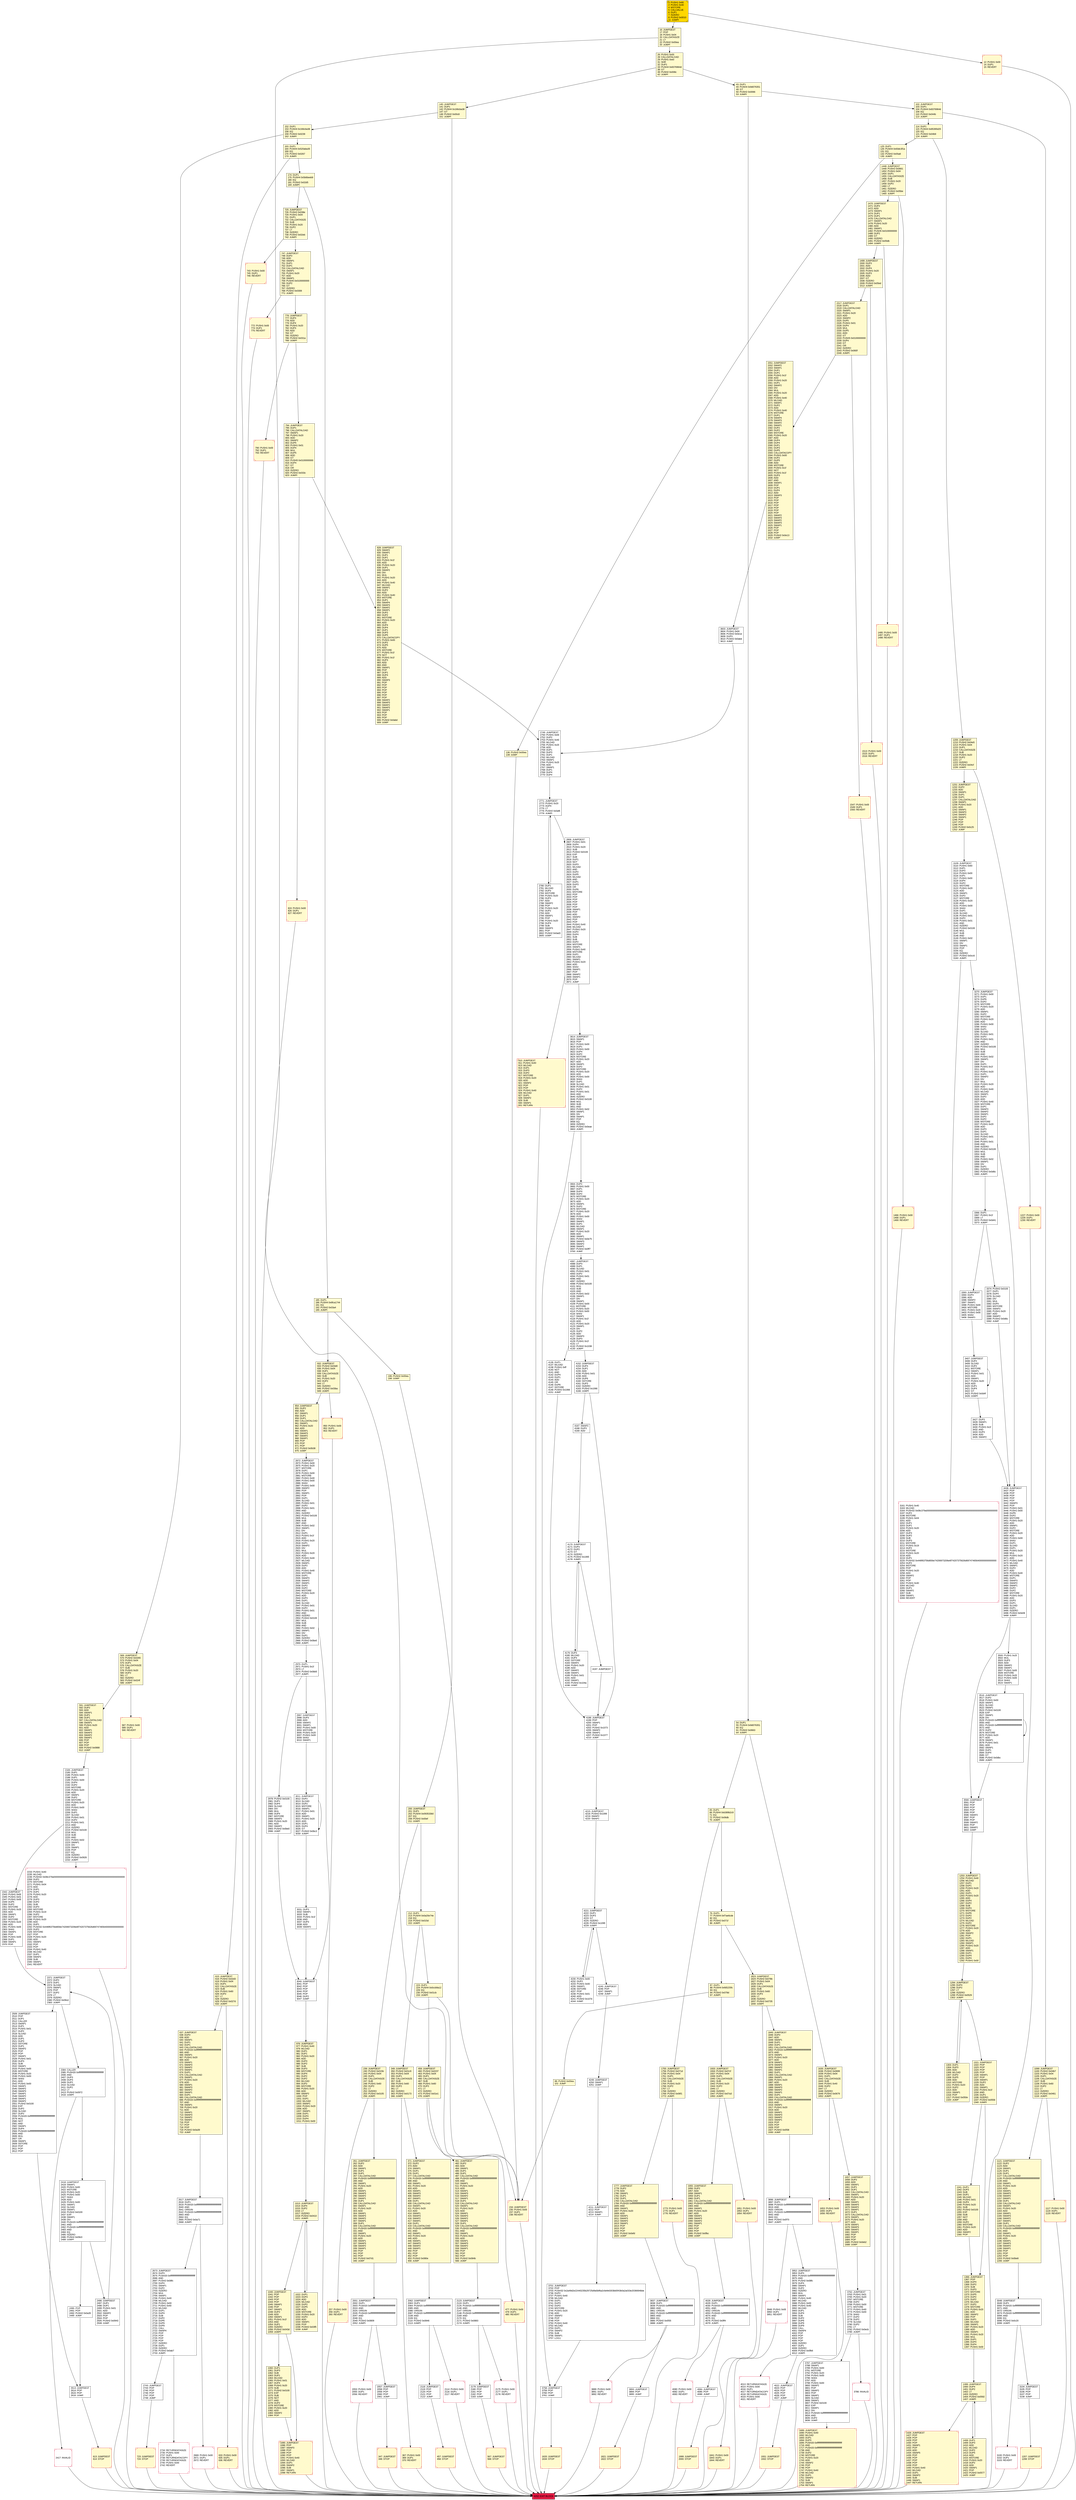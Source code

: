 digraph G {
bgcolor=transparent rankdir=UD;
node [shape=box style=filled color=black fillcolor=white fontname=arial fontcolor=black];
1099 [label="1099: JUMPDEST\l1100: PUSH2 0x04b7\l1103: PUSH1 0x04\l1105: DUP1\l1106: CALLDATASIZE\l1107: SUB\l1108: PUSH1 0x60\l1110: DUP2\l1111: LT\l1112: ISZERO\l1113: PUSH2 0x0461\l1116: JUMPI\l" fillcolor=lemonchiffon ];
1321 [label="1321: JUMPDEST\l1322: POP\l1323: POP\l1324: POP\l1325: POP\l1326: SWAP1\l1327: POP\l1328: SWAP1\l1329: DUP2\l1330: ADD\l1331: SWAP1\l1332: PUSH1 0x1f\l1334: AND\l1335: DUP1\l1336: ISZERO\l1337: PUSH2 0x0556\l1340: JUMPI\l" fillcolor=lemonchiffon ];
26 [label="26: PUSH1 0x00\l28: CALLDATALOAD\l29: PUSH1 0xe0\l31: SHR\l32: DUP1\l33: PUSH4 0x8376964d\l38: GT\l39: PUSH2 0x008c\l42: JUMPI\l" fillcolor=lemonchiffon ];
725 [label="725: JUMPDEST\l726: PUSH2 0x038e\l729: PUSH1 0x04\l731: DUP1\l732: CALLDATASIZE\l733: SUB\l734: PUSH1 0x20\l736: DUP2\l737: LT\l738: ISZERO\l739: PUSH2 0x02eb\l742: JUMPI\l" fillcolor=lemonchiffon ];
2490 [label="2490: POP\l2491: POP\l2492: PUSH2 0x0a35\l2495: JUMP\l" ];
1013 [label="1013: JUMPDEST\l1014: DUP4\l1015: DUP2\l1016: LT\l1017: ISZERO\l1018: PUSH2 0x0410\l1021: JUMPI\l" fillcolor=lemonchiffon ];
2418 [label="2418: JUMPDEST\l2419: SWAP1\l2420: PUSH1 0x00\l2422: MSTORE\l2423: PUSH1 0x20\l2425: PUSH1 0x00\l2427: SHA3\l2428: ADD\l2429: PUSH1 0x00\l2431: SWAP1\l2432: SLOAD\l2433: SWAP1\l2434: PUSH2 0x0100\l2437: EXP\l2438: SWAP1\l2439: DIV\l2440: PUSH20 0xffffffffffffffffffffffffffffffffffffffff\l2461: AND\l2462: PUSH20 0xffffffffffffffffffffffffffffffffffffffff\l2483: AND\l2484: EQ\l2485: ISZERO\l2486: PUSH2 0x09c0\l2489: JUMPI\l" ];
2806 [label="2806: JUMPDEST\l2807: PUSH1 0x01\l2809: DUP4\l2810: PUSH1 0x20\l2812: SUB\l2813: PUSH2 0x0100\l2816: EXP\l2817: SUB\l2818: DUP1\l2819: NOT\l2820: DUP3\l2821: MLOAD\l2822: AND\l2823: DUP2\l2824: DUP5\l2825: MLOAD\l2826: AND\l2827: DUP1\l2828: DUP3\l2829: OR\l2830: DUP6\l2831: MSTORE\l2832: POP\l2833: POP\l2834: POP\l2835: POP\l2836: POP\l2837: POP\l2838: SWAP1\l2839: POP\l2840: ADD\l2841: SWAP2\l2842: POP\l2843: POP\l2844: PUSH1 0x40\l2846: MLOAD\l2847: PUSH1 0x20\l2849: DUP2\l2850: DUP4\l2851: SUB\l2852: SUB\l2853: DUP2\l2854: MSTORE\l2855: SWAP1\l2856: PUSH1 0x40\l2858: MSTORE\l2859: DUP1\l2860: MLOAD\l2861: SWAP1\l2862: PUSH1 0x20\l2864: ADD\l2865: SHA3\l2866: SWAP1\l2867: POP\l2868: SWAP2\l2869: SWAP1\l2870: POP\l2871: JUMP\l" ];
3893 [label="3893: JUMPDEST\l3894: POP\l3895: JUMP\l" ];
950 [label="950: PUSH1 0x00\l952: DUP1\l953: REVERT\l" fillcolor=lemonchiffon shape=Msquare color=crimson ];
0 [label="0: PUSH1 0x80\l2: PUSH1 0x40\l4: MSTORE\l5: CALLVALUE\l6: DUP1\l7: ISZERO\l8: PUSH2 0x0010\l11: JUMPI\l" fillcolor=lemonchiffon shape=Msquare fillcolor=gold ];
2184 [label="2184: JUMPDEST\l2185: DUP1\l2186: PUSH1 0x00\l2188: DUP1\l2189: PUSH1 0x00\l2191: DUP4\l2192: DUP2\l2193: MSTORE\l2194: PUSH1 0x20\l2196: ADD\l2197: SWAP1\l2198: DUP2\l2199: MSTORE\l2200: PUSH1 0x20\l2202: ADD\l2203: PUSH1 0x00\l2205: SHA3\l2206: DUP1\l2207: SLOAD\l2208: PUSH1 0x01\l2210: DUP2\l2211: PUSH1 0x01\l2213: AND\l2214: ISZERO\l2215: PUSH2 0x0100\l2218: MUL\l2219: SUB\l2220: AND\l2221: PUSH1 0x02\l2223: SWAP1\l2224: DIV\l2225: SWAP1\l2226: POP\l2227: EQ\l2228: ISZERO\l2229: PUSH2 0x0926\l2232: JUMPI\l" ];
1466 [label="1466: PUSH1 0x00\l1468: DUP1\l1469: REVERT\l" fillcolor=lemonchiffon shape=Msquare color=crimson ];
1408 [label="1408: DUP1\l1409: DUP3\l1410: ADD\l1411: MLOAD\l1412: DUP2\l1413: DUP5\l1414: ADD\l1415: MSTORE\l1416: PUSH1 0x20\l1418: DUP2\l1419: ADD\l1420: SWAP1\l1421: POP\l1422: PUSH2 0x0577\l1425: JUMP\l" fillcolor=lemonchiffon ];
1931 [label="1931: JUMPDEST\l1932: STOP\l" fillcolor=lemonchiffon shape=Msquare color=crimson ];
1207 [label="1207: JUMPDEST\l1208: STOP\l" fillcolor=lemonchiffon shape=Msquare color=crimson ];
4230 [label="4230: PUSH1 0x00\l4232: DUP2\l4233: PUSH1 0x00\l4235: SWAP1\l4236: SSTORE\l4237: POP\l4238: PUSH1 0x01\l4240: ADD\l4241: PUSH2 0x107d\l4244: JUMP\l" ];
459 [label="459: JUMPDEST\l460: PUSH2 0x0237\l463: PUSH1 0x04\l465: DUP1\l466: CALLDATASIZE\l467: SUB\l468: PUSH1 0x60\l470: DUP2\l471: LT\l472: ISZERO\l473: PUSH2 0x01e1\l476: JUMPI\l" fillcolor=lemonchiffon ];
114 [label="114: DUP1\l115: PUSH4 0x85395d25\l120: EQ\l121: PUSH2 0x04b9\l124: JUMPI\l" fillcolor=lemonchiffon ];
4249 [label="4249: JUMPDEST\l4250: SWAP1\l4251: JUMP\l" ];
3366 [label="3366: DUP1\l3367: PUSH1 0x1f\l3369: LT\l3370: PUSH2 0x0d41\l3373: JUMPI\l" ];
1060 [label="1060: DUP1\l1061: DUP3\l1062: SUB\l1063: DUP1\l1064: MLOAD\l1065: PUSH1 0x01\l1067: DUP4\l1068: PUSH1 0x20\l1070: SUB\l1071: PUSH2 0x0100\l1074: EXP\l1075: SUB\l1076: NOT\l1077: AND\l1078: DUP2\l1079: MSTORE\l1080: PUSH1 0x20\l1082: ADD\l1083: SWAP2\l1084: POP\l" fillcolor=lemonchiffon ];
4198 [label="4198: JUMPDEST\l4199: POP\l4200: SWAP1\l4201: POP\l4202: PUSH2 0x1073\l4205: SWAP2\l4206: SWAP1\l4207: PUSH2 0x1077\l4210: JUMP\l" ];
196 [label="196: PUSH2 0x00ea\l199: JUMP\l" fillcolor=lemonchiffon ];
3407 [label="3407: JUMPDEST\l3408: DUP2\l3409: SLOAD\l3410: DUP2\l3411: MSTORE\l3412: SWAP1\l3413: PUSH1 0x01\l3415: ADD\l3416: SWAP1\l3417: PUSH1 0x20\l3419: ADD\l3420: DUP1\l3421: DUP4\l3422: GT\l3423: PUSH2 0x0d4f\l3426: JUMPI\l" ];
1341 [label="1341: DUP1\l1342: DUP3\l1343: SUB\l1344: DUP1\l1345: MLOAD\l1346: PUSH1 0x01\l1348: DUP4\l1349: PUSH1 0x20\l1351: SUB\l1352: PUSH2 0x0100\l1355: EXP\l1356: SUB\l1357: NOT\l1358: AND\l1359: DUP2\l1360: MSTORE\l1361: PUSH1 0x20\l1363: ADD\l1364: SWAP2\l1365: POP\l" fillcolor=lemonchiffon ];
163 [label="163: DUP1\l164: PUSH4 0x520aba35\l169: EQ\l170: PUSH2 0x0267\l173: JUMPI\l" fillcolor=lemonchiffon ];
102 [label="102: JUMPDEST\l103: DUP1\l104: PUSH4 0x8376964d\l109: EQ\l110: PUSH2 0x044b\l113: JUMPI\l" fillcolor=lemonchiffon ];
1657 [label="1657: JUMPDEST\l1658: DUP2\l1659: ADD\l1660: SWAP1\l1661: DUP1\l1662: DUP1\l1663: CALLDATALOAD\l1664: SWAP1\l1665: PUSH1 0x20\l1667: ADD\l1668: SWAP1\l1669: SWAP3\l1670: SWAP2\l1671: SWAP1\l1672: DUP1\l1673: CALLDATALOAD\l1674: SWAP1\l1675: PUSH1 0x20\l1677: ADD\l1678: SWAP1\l1679: SWAP3\l1680: SWAP2\l1681: SWAP1\l1682: POP\l1683: POP\l1684: POP\l1685: PUSH2 0x0eb2\l1688: JUMP\l" fillcolor=lemonchiffon ];
910 [label="910: JUMPDEST\l911: PUSH1 0x40\l913: MLOAD\l914: DUP1\l915: DUP3\l916: DUP2\l917: MSTORE\l918: PUSH1 0x20\l920: ADD\l921: SWAP2\l922: POP\l923: POP\l924: PUSH1 0x40\l926: MLOAD\l927: DUP1\l928: SWAP2\l929: SUB\l930: SWAP1\l931: RETURN\l" fillcolor=lemonchiffon shape=Msquare color=crimson ];
1951 [label="1951: PUSH1 0x00\l1953: DUP1\l1954: REVERT\l" fillcolor=lemonchiffon shape=Msquare color=crimson ];
4152 [label="4152: JUMPDEST\l4153: DUP3\l4154: DUP1\l4155: ADD\l4156: PUSH1 0x01\l4158: ADD\l4159: DUP6\l4160: SSTORE\l4161: DUP3\l4162: ISZERO\l4163: PUSH2 0x1066\l4166: JUMPI\l" ];
4245 [label="4245: JUMPDEST\l4246: POP\l4247: SWAP1\l4248: JUMP\l" ];
239 [label="239: JUMPDEST\l240: PUSH2 0x015b\l243: PUSH1 0x04\l245: DUP1\l246: CALLDATASIZE\l247: SUB\l248: PUSH1 0x60\l250: DUP2\l251: LT\l252: ISZERO\l253: PUSH2 0x0105\l256: JUMPI\l" fillcolor=lemonchiffon ];
743 [label="743: PUSH1 0x00\l745: DUP1\l746: REVERT\l" fillcolor=lemonchiffon shape=Msquare color=crimson ];
16 [label="16: JUMPDEST\l17: POP\l18: PUSH1 0x04\l20: CALLDATASIZE\l21: LT\l22: PUSH2 0x00ea\l25: JUMPI\l" fillcolor=lemonchiffon ];
723 [label="723: JUMPDEST\l724: STOP\l" fillcolor=lemonchiffon shape=Msquare color=crimson ];
1513 [label="1513: PUSH1 0x00\l1515: DUP1\l1516: REVERT\l" fillcolor=lemonchiffon shape=Msquare color=crimson ];
1773 [label="1773: PUSH1 0x00\l1775: DUP1\l1776: REVERT\l" fillcolor=lemonchiffon shape=Msquare color=crimson ];
212 [label="212: DUP1\l213: PUSH4 0x0a20e74e\l218: EQ\l219: PUSH2 0x015d\l222: JUMPI\l" fillcolor=lemonchiffon ];
43 [label="43: DUP1\l44: PUSH4 0x9d076351\l49: GT\l50: PUSH2 0x0066\l53: JUMPI\l" fillcolor=lemonchiffon ];
4080 [label="4080: PUSH1 0x00\l4082: DUP1\l4083: REVERT\l" shape=Msquare color=crimson ];
3590 [label="3590: JUMPDEST\l3591: POP\l3592: POP\l3593: POP\l3594: POP\l3595: POP\l3596: SWAP2\l3597: POP\l3598: POP\l3599: SWAP2\l3600: POP\l3601: SWAP2\l3602: JUMP\l" ];
371 [label="371: JUMPDEST\l372: DUP2\l373: ADD\l374: SWAP1\l375: DUP1\l376: DUP1\l377: CALLDATALOAD\l378: PUSH20 0xffffffffffffffffffffffffffffffffffffffff\l399: AND\l400: SWAP1\l401: PUSH1 0x20\l403: ADD\l404: SWAP1\l405: SWAP3\l406: SWAP2\l407: SWAP1\l408: DUP1\l409: CALLDATALOAD\l410: SWAP1\l411: PUSH1 0x20\l413: ADD\l414: SWAP1\l415: SWAP3\l416: SWAP2\l417: SWAP1\l418: DUP1\l419: CALLDATALOAD\l420: PUSH20 0xffffffffffffffffffffffffffffffffffffffff\l441: AND\l442: SWAP1\l443: PUSH1 0x20\l445: ADD\l446: SWAP1\l447: SWAP3\l448: SWAP2\l449: SWAP1\l450: POP\l451: POP\l452: POP\l453: PUSH2 0x080e\l456: JUMP\l" fillcolor=lemonchiffon ];
1999 [label="1999: JUMPDEST\l2000: STOP\l" fillcolor=lemonchiffon shape=Msquare color=crimson ];
3393 [label="3393: JUMPDEST\l3394: DUP3\l3395: ADD\l3396: SWAP2\l3397: SWAP1\l3398: PUSH1 0x00\l3400: MSTORE\l3401: PUSH1 0x20\l3403: PUSH1 0x00\l3405: SHA3\l3406: SWAP1\l" ];
3427 [label="3427: DUP3\l3428: SWAP1\l3429: SUB\l3430: PUSH1 0x1f\l3432: AND\l3433: DUP3\l3434: ADD\l3435: SWAP2\l" ];
3374 [label="3374: PUSH2 0x0100\l3377: DUP1\l3378: DUP4\l3379: SLOAD\l3380: DIV\l3381: MUL\l3382: DUP4\l3383: MSTORE\l3384: SWAP2\l3385: PUSH1 0x20\l3387: ADD\l3388: SWAP2\l3389: PUSH2 0x0d6c\l3392: JUMP\l" ];
54 [label="54: DUP1\l55: PUSH4 0x9d076351\l60: EQ\l61: PUSH2 0x0663\l64: JUMPI\l" fillcolor=lemonchiffon ];
457 [label="457: JUMPDEST\l458: STOP\l" fillcolor=lemonchiffon shape=Msquare color=crimson ];
200 [label="200: JUMPDEST\l201: DUP1\l202: PUSH4 0x093533b0\l207: EQ\l208: PUSH2 0x00ef\l211: JUMPI\l" fillcolor=lemonchiffon ];
1933 [label="1933: JUMPDEST\l1934: PUSH2 0x07cf\l1937: PUSH1 0x04\l1939: DUP1\l1940: CALLDATASIZE\l1941: SUB\l1942: PUSH1 0x20\l1944: DUP2\l1945: LT\l1946: ISZERO\l1947: PUSH2 0x07a3\l1950: JUMPI\l" fillcolor=lemonchiffon ];
976 [label="976: JUMPDEST\l977: PUSH1 0x40\l979: MLOAD\l980: DUP1\l981: DUP1\l982: PUSH1 0x20\l984: ADD\l985: DUP3\l986: DUP2\l987: SUB\l988: DUP3\l989: MSTORE\l990: DUP4\l991: DUP2\l992: DUP2\l993: MLOAD\l994: DUP2\l995: MSTORE\l996: PUSH1 0x20\l998: ADD\l999: SWAP2\l1000: POP\l1001: DUP1\l1002: MLOAD\l1003: SWAP1\l1004: PUSH1 0x20\l1006: ADD\l1007: SWAP1\l1008: DUP1\l1009: DUP4\l1010: DUP4\l1011: PUSH1 0x00\l" fillcolor=lemonchiffon ];
2673 [label="2673: JUMPDEST\l2674: DUP3\l2675: PUSH20 0xffffffffffffffffffffffffffffffffffffffff\l2696: AND\l2697: PUSH2 0x08fc\l2700: DUP4\l2701: SWAP1\l2702: DUP2\l2703: ISZERO\l2704: MUL\l2705: SWAP1\l2706: PUSH1 0x40\l2708: MLOAD\l2709: PUSH1 0x00\l2711: PUSH1 0x40\l2713: MLOAD\l2714: DUP1\l2715: DUP4\l2716: SUB\l2717: DUP2\l2718: DUP6\l2719: DUP9\l2720: DUP9\l2721: CALL\l2722: SWAP4\l2723: POP\l2724: POP\l2725: POP\l2726: POP\l2727: ISZERO\l2728: DUP1\l2729: ISZERO\l2730: PUSH2 0x0ab7\l2733: JUMPI\l" ];
3500 [label="3500: PUSH1 0x20\l3502: MUL\l3503: DUP3\l3504: ADD\l3505: SWAP2\l3506: SWAP1\l3507: PUSH1 0x00\l3509: MSTORE\l3510: PUSH1 0x20\l3512: PUSH1 0x00\l3514: SHA3\l3515: SWAP1\l" ];
2179 [label="2179: JUMPDEST\l2180: POP\l2181: POP\l2182: POP\l2183: JUMP\l" ];
3161 [label="3161: PUSH1 0x40\l3163: MLOAD\l3164: PUSH32 0x08c379a000000000000000000000000000000000000000000000000000000000\l3197: DUP2\l3198: MSTORE\l3199: PUSH1 0x04\l3201: ADD\l3202: DUP1\l3203: DUP1\l3204: PUSH1 0x20\l3206: ADD\l3207: DUP3\l3208: DUP2\l3209: SUB\l3210: DUP3\l3211: MSTORE\l3212: PUSH1 0x19\l3214: DUP2\l3215: MSTORE\l3216: PUSH1 0x20\l3218: ADD\l3219: DUP1\l3220: PUSH32 0x446f63756d656e74206973206e6f74207375626d697474656400000000000000\l3253: DUP2\l3254: MSTORE\l3255: POP\l3256: PUSH1 0x20\l3258: ADD\l3259: SWAP2\l3260: POP\l3261: POP\l3262: PUSH1 0x40\l3264: MLOAD\l3265: DUP1\l3266: SWAP2\l3267: SUB\l3268: SWAP1\l3269: REVERT\l" shape=Msquare color=crimson ];
2970 [label="2970: DUP1\l2971: PUSH1 0x1f\l2973: LT\l2974: PUSH2 0x0bb5\l2977: JUMPI\l" ];
1227 [label="1227: PUSH1 0x00\l1229: DUP1\l1230: REVERT\l" fillcolor=lemonchiffon shape=Msquare color=crimson ];
569 [label="569: JUMPDEST\l570: PUSH2 0x0265\l573: PUSH1 0x04\l575: DUP1\l576: CALLDATASIZE\l577: SUB\l578: PUSH1 0x20\l580: DUP2\l581: LT\l582: ISZERO\l583: PUSH2 0x024f\l586: JUMPI\l" fillcolor=lemonchiffon ];
2384 [label="2384: CALLER\l2385: PUSH20 0xffffffffffffffffffffffffffffffffffffffff\l2406: AND\l2407: DUP3\l2408: DUP3\l2409: DUP2\l2410: SLOAD\l2411: DUP2\l2412: LT\l2413: PUSH2 0x0972\l2416: JUMPI\l" ];
1448 [label="1448: JUMPDEST\l1449: PUSH2 0x0661\l1452: PUSH1 0x04\l1454: DUP1\l1455: CALLDATASIZE\l1456: SUB\l1457: PUSH1 0x20\l1459: DUP2\l1460: LT\l1461: ISZERO\l1462: PUSH2 0x05be\l1465: JUMPI\l" fillcolor=lemonchiffon ];
2509 [label="2509: JUMPDEST\l2510: POP\l2511: DUP1\l2512: CALLER\l2513: SWAP1\l2514: DUP1\l2515: PUSH1 0x01\l2517: DUP2\l2518: SLOAD\l2519: ADD\l2520: DUP1\l2521: DUP3\l2522: SSTORE\l2523: DUP1\l2524: SWAP2\l2525: POP\l2526: POP\l2527: SWAP1\l2528: PUSH1 0x01\l2530: DUP3\l2531: SUB\l2532: SWAP1\l2533: PUSH1 0x00\l2535: MSTORE\l2536: PUSH1 0x20\l2538: PUSH1 0x00\l2540: SHA3\l2541: ADD\l2542: PUSH1 0x00\l2544: SWAP1\l2545: SWAP2\l2546: SWAP3\l2547: SWAP1\l2548: SWAP2\l2549: SWAP1\l2550: SWAP2\l2551: PUSH2 0x0100\l2554: EXP\l2555: DUP2\l2556: SLOAD\l2557: DUP2\l2558: PUSH20 0xffffffffffffffffffffffffffffffffffffffff\l2579: MUL\l2580: NOT\l2581: AND\l2582: SWAP1\l2583: DUP4\l2584: PUSH20 0xffffffffffffffffffffffffffffffffffffffff\l2605: AND\l2606: MUL\l2607: OR\l2608: SWAP1\l2609: SSTORE\l2610: POP\l2611: POP\l2612: POP\l" ];
3786 [label="3786: INVALID\l" shape=Msquare color=crimson ];
1495 [label="1495: PUSH1 0x00\l1497: DUP1\l1498: REVERT\l" fillcolor=lemonchiffon shape=Msquare color=crimson ];
4087 [label="4087: JUMPDEST\l4088: DUP3\l4089: DUP1\l4090: SLOAD\l4091: PUSH1 0x01\l4093: DUP2\l4094: PUSH1 0x01\l4096: AND\l4097: ISZERO\l4098: PUSH2 0x0100\l4101: MUL\l4102: SUB\l4103: AND\l4104: PUSH1 0x02\l4106: SWAP1\l4107: DIV\l4108: SWAP1\l4109: PUSH1 0x00\l4111: MSTORE\l4112: PUSH1 0x20\l4114: PUSH1 0x00\l4116: SHA3\l4117: SWAP1\l4118: PUSH1 0x1f\l4120: ADD\l4121: PUSH1 0x20\l4123: SWAP1\l4124: DIV\l4125: DUP2\l4126: ADD\l4127: SWAP3\l4128: DUP3\l4129: PUSH1 0x1f\l4131: LT\l4132: PUSH2 0x1038\l4135: JUMPI\l" ];
4170 [label="4170: JUMPDEST\l4171: DUP3\l4172: DUP2\l4173: GT\l4174: ISZERO\l4175: PUSH2 0x1065\l4178: JUMPI\l" ];
140 [label="140: JUMPDEST\l141: DUP1\l142: PUSH4 0x166cba38\l147: GT\l148: PUSH2 0x00c8\l151: JUMPI\l" fillcolor=lemonchiffon ];
1040 [label="1040: JUMPDEST\l1041: POP\l1042: POP\l1043: POP\l1044: POP\l1045: SWAP1\l1046: POP\l1047: SWAP1\l1048: DUP2\l1049: ADD\l1050: SWAP1\l1051: PUSH1 0x1f\l1053: AND\l1054: DUP1\l1055: ISZERO\l1056: PUSH2 0x043d\l1059: JUMPI\l" fillcolor=lemonchiffon ];
2771 [label="2771: JUMPDEST\l2772: PUSH1 0x20\l2774: DUP4\l2775: LT\l2776: PUSH2 0x0af6\l2779: JUMPI\l" ];
477 [label="477: PUSH1 0x00\l479: DUP1\l480: REVERT\l" fillcolor=lemonchiffon shape=Msquare color=crimson ];
136 [label="136: PUSH2 0x00ea\l139: JUMP\l" fillcolor=lemonchiffon ];
2613 [label="2613: JUMPDEST\l2614: POP\l2615: POP\l2616: JUMP\l" ];
481 [label="481: JUMPDEST\l482: DUP2\l483: ADD\l484: SWAP1\l485: DUP1\l486: DUP1\l487: CALLDATALOAD\l488: PUSH20 0xffffffffffffffffffffffffffffffffffffffff\l509: AND\l510: SWAP1\l511: PUSH1 0x20\l513: ADD\l514: SWAP1\l515: SWAP3\l516: SWAP2\l517: SWAP1\l518: DUP1\l519: CALLDATALOAD\l520: SWAP1\l521: PUSH1 0x20\l523: ADD\l524: SWAP1\l525: SWAP3\l526: SWAP2\l527: SWAP1\l528: DUP1\l529: CALLDATALOAD\l530: PUSH20 0xffffffffffffffffffffffffffffffffffffffff\l551: AND\l552: SWAP1\l553: PUSH1 0x20\l555: ADD\l556: SWAP1\l557: SWAP3\l558: SWAP2\l559: SWAP1\l560: POP\l561: POP\l562: POP\l563: PUSH2 0x084b\l566: JUMP\l" fillcolor=lemonchiffon ];
591 [label="591: JUMPDEST\l592: DUP2\l593: ADD\l594: SWAP1\l595: DUP1\l596: DUP1\l597: CALLDATALOAD\l598: SWAP1\l599: PUSH1 0x20\l601: ADD\l602: SWAP1\l603: SWAP3\l604: SWAP2\l605: SWAP1\l606: POP\l607: POP\l608: POP\l609: PUSH2 0x0888\l612: JUMP\l" fillcolor=lemonchiffon ];
2233 [label="2233: PUSH1 0x40\l2235: MLOAD\l2236: PUSH32 0x08c379a000000000000000000000000000000000000000000000000000000000\l2269: DUP2\l2270: MSTORE\l2271: PUSH1 0x04\l2273: ADD\l2274: DUP1\l2275: DUP1\l2276: PUSH1 0x20\l2278: ADD\l2279: DUP3\l2280: DUP2\l2281: SUB\l2282: DUP3\l2283: MSTORE\l2284: PUSH1 0x19\l2286: DUP2\l2287: MSTORE\l2288: PUSH1 0x20\l2290: ADD\l2291: DUP1\l2292: PUSH32 0x446f63756d656e74206973206e6f74207375626d697474656400000000000000\l2325: DUP2\l2326: MSTORE\l2327: POP\l2328: PUSH1 0x20\l2330: ADD\l2331: SWAP2\l2332: POP\l2333: POP\l2334: PUSH1 0x40\l2336: MLOAD\l2337: DUP1\l2338: SWAP2\l2339: SUB\l2340: SWAP1\l2341: REVERT\l" shape=Msquare color=crimson ];
1399 [label="1399: JUMPDEST\l1400: DUP4\l1401: DUP2\l1402: LT\l1403: ISZERO\l1404: PUSH2 0x0592\l1407: JUMPI\l" fillcolor=lemonchiffon ];
3762 [label="3762: JUMPDEST\l3763: PUSH1 0x01\l3765: PUSH1 0x20\l3767: MSTORE\l3768: DUP2\l3769: PUSH1 0x00\l3771: MSTORE\l3772: PUSH1 0x40\l3774: PUSH1 0x00\l3776: SHA3\l3777: DUP2\l3778: DUP2\l3779: SLOAD\l3780: DUP2\l3781: LT\l3782: PUSH2 0x0ecb\l3785: JUMPI\l" ];
4179 [label="4179: DUP3\l4180: MLOAD\l4181: DUP3\l4182: SSTORE\l4183: SWAP2\l4184: PUSH1 0x20\l4186: ADD\l4187: SWAP2\l4188: SWAP1\l4189: PUSH1 0x01\l4191: ADD\l4192: SWAP1\l4193: PUSH2 0x104a\l4196: JUMP\l" ];
3436 [label="3436: JUMPDEST\l3437: POP\l3438: POP\l3439: POP\l3440: POP\l3441: POP\l3442: SWAP3\l3443: POP\l3444: PUSH1 0x01\l3446: PUSH1 0x00\l3448: DUP6\l3449: DUP2\l3450: MSTORE\l3451: PUSH1 0x20\l3453: ADD\l3454: SWAP1\l3455: DUP2\l3456: MSTORE\l3457: PUSH1 0x20\l3459: ADD\l3460: PUSH1 0x00\l3462: SHA3\l3463: DUP1\l3464: SLOAD\l3465: DUP1\l3466: PUSH1 0x20\l3468: MUL\l3469: PUSH1 0x20\l3471: ADD\l3472: PUSH1 0x40\l3474: MLOAD\l3475: SWAP1\l3476: DUP2\l3477: ADD\l3478: PUSH1 0x40\l3480: MSTORE\l3481: DUP1\l3482: SWAP3\l3483: SWAP2\l3484: SWAP1\l3485: DUP2\l3486: DUP2\l3487: MSTORE\l3488: PUSH1 0x20\l3490: ADD\l3491: DUP3\l3492: DUP1\l3493: SLOAD\l3494: DUP1\l3495: ISZERO\l3496: PUSH2 0x0e06\l3499: JUMPI\l" ];
1821 [label="1821: JUMPDEST\l1822: STOP\l" fillcolor=lemonchiffon shape=Msquare color=crimson ];
1426 [label="1426: JUMPDEST\l1427: POP\l1428: POP\l1429: POP\l1430: POP\l1431: SWAP1\l1432: POP\l1433: ADD\l1434: SWAP5\l1435: POP\l1436: POP\l1437: POP\l1438: POP\l1439: POP\l1440: PUSH1 0x40\l1442: MLOAD\l1443: DUP1\l1444: SWAP2\l1445: SUB\l1446: SWAP1\l1447: RETURN\l" fillcolor=lemonchiffon shape=Msquare color=crimson ];
261 [label="261: JUMPDEST\l262: DUP2\l263: ADD\l264: SWAP1\l265: DUP1\l266: DUP1\l267: CALLDATALOAD\l268: PUSH20 0xffffffffffffffffffffffffffffffffffffffff\l289: AND\l290: SWAP1\l291: PUSH1 0x20\l293: ADD\l294: SWAP1\l295: SWAP3\l296: SWAP2\l297: SWAP1\l298: DUP1\l299: CALLDATALOAD\l300: SWAP1\l301: PUSH1 0x20\l303: ADD\l304: SWAP1\l305: SWAP3\l306: SWAP2\l307: SWAP1\l308: DUP1\l309: CALLDATALOAD\l310: PUSH20 0xffffffffffffffffffffffffffffffffffffffff\l331: AND\l332: SWAP1\l333: PUSH1 0x20\l335: ADD\l336: SWAP1\l337: SWAP3\l338: SWAP2\l339: SWAP1\l340: POP\l341: POP\l342: POP\l343: PUSH2 0x07d1\l346: JUMP\l" fillcolor=lemonchiffon ];
1841 [label="1841: PUSH1 0x00\l1843: DUP1\l1844: REVERT\l" fillcolor=lemonchiffon shape=Msquare color=crimson ];
3889 [label="3889: PUSH1 0x00\l3891: DUP1\l3892: REVERT\l" shape=Msquare color=crimson ];
98 [label="98: PUSH2 0x00ea\l101: JUMP\l" fillcolor=lemonchiffon ];
615 [label="615: JUMPDEST\l616: PUSH2 0x02d3\l619: PUSH1 0x04\l621: DUP1\l622: CALLDATASIZE\l623: SUB\l624: PUSH1 0x60\l626: DUP2\l627: LT\l628: ISZERO\l629: PUSH2 0x027d\l632: JUMPI\l" fillcolor=lemonchiffon ];
824 [label="824: PUSH1 0x00\l826: DUP1\l827: REVERT\l" fillcolor=lemonchiffon shape=Msquare color=crimson ];
3048 [label="3048: JUMPDEST\l3049: DUP1\l3050: PUSH20 0xffffffffffffffffffffffffffffffffffffffff\l3071: AND\l3072: ORIGIN\l3073: PUSH20 0xffffffffffffffffffffffffffffffffffffffff\l3094: AND\l3095: EQ\l3096: PUSH2 0x0c20\l3099: JUMPI\l" ];
1499 [label="1499: JUMPDEST\l1500: DUP3\l1501: ADD\l1502: DUP4\l1503: PUSH1 0x20\l1505: DUP3\l1506: ADD\l1507: GT\l1508: ISZERO\l1509: PUSH2 0x05ed\l1512: JUMPI\l" fillcolor=lemonchiffon ];
1022 [label="1022: DUP1\l1023: DUP3\l1024: ADD\l1025: MLOAD\l1026: DUP2\l1027: DUP5\l1028: ADD\l1029: MSTORE\l1030: PUSH1 0x20\l1032: DUP2\l1033: ADD\l1034: SWAP1\l1035: POP\l1036: PUSH2 0x03f5\l1039: JUMP\l" fillcolor=lemonchiffon ];
4252 [label="4252: EXIT BLOCK\l" fillcolor=crimson ];
1303 [label="1303: DUP1\l1304: DUP3\l1305: ADD\l1306: MLOAD\l1307: DUP2\l1308: DUP5\l1309: ADD\l1310: MSTORE\l1311: PUSH1 0x20\l1313: DUP2\l1314: ADD\l1315: SWAP1\l1316: POP\l1317: PUSH2 0x050e\l1320: JUMP\l" fillcolor=lemonchiffon ];
257 [label="257: PUSH1 0x00\l259: DUP1\l260: REVERT\l" fillcolor=lemonchiffon shape=Msquare color=crimson ];
3516 [label="3516: JUMPDEST\l3517: DUP2\l3518: PUSH1 0x00\l3520: SWAP1\l3521: SLOAD\l3522: SWAP1\l3523: PUSH2 0x0100\l3526: EXP\l3527: SWAP1\l3528: DIV\l3529: PUSH20 0xffffffffffffffffffffffffffffffffffffffff\l3550: AND\l3551: PUSH20 0xffffffffffffffffffffffffffffffffffffffff\l3572: AND\l3573: DUP2\l3574: MSTORE\l3575: PUSH1 0x20\l3577: ADD\l3578: SWAP1\l3579: PUSH1 0x01\l3581: ADD\l3582: SWAP1\l3583: DUP1\l3584: DUP4\l3585: GT\l3586: PUSH2 0x0dbc\l3589: JUMPI\l" ];
2001 [label="2001: JUMPDEST\l2002: DUP1\l2003: PUSH20 0xffffffffffffffffffffffffffffffffffffffff\l2024: AND\l2025: ORIGIN\l2026: PUSH20 0xffffffffffffffffffffffffffffffffffffffff\l2047: AND\l2048: EQ\l2049: PUSH2 0x0809\l2052: JUMPI\l" ];
567 [label="567: JUMPDEST\l568: STOP\l" fillcolor=lemonchiffon shape=Msquare color=crimson ];
3109 [label="3109: JUMPDEST\l3110: PUSH1 0x60\l3112: DUP1\l3113: DUP3\l3114: PUSH1 0x00\l3116: DUP1\l3117: PUSH1 0x00\l3119: DUP4\l3120: DUP2\l3121: MSTORE\l3122: PUSH1 0x20\l3124: ADD\l3125: SWAP1\l3126: DUP2\l3127: MSTORE\l3128: PUSH1 0x20\l3130: ADD\l3131: PUSH1 0x00\l3133: SHA3\l3134: DUP1\l3135: SLOAD\l3136: PUSH1 0x01\l3138: DUP2\l3139: PUSH1 0x01\l3141: AND\l3142: ISZERO\l3143: PUSH2 0x0100\l3146: MUL\l3147: SUB\l3148: AND\l3149: PUSH1 0x02\l3151: SWAP1\l3152: DIV\l3153: SWAP1\l3154: POP\l3155: EQ\l3156: ISZERO\l3157: PUSH2 0x0cc6\l3160: JUMPI\l" ];
4211 [label="4211: JUMPDEST\l4212: POP\l4213: SWAP1\l4214: JUMP\l" ];
2053 [label="2053: PUSH1 0x00\l2055: DUP1\l2056: REVERT\l" shape=Msquare color=crimson ];
772 [label="772: PUSH1 0x00\l774: DUP1\l775: REVERT\l" fillcolor=lemonchiffon shape=Msquare color=crimson ];
1085 [label="1085: JUMPDEST\l1086: POP\l1087: SWAP3\l1088: POP\l1089: POP\l1090: POP\l1091: PUSH1 0x40\l1093: MLOAD\l1094: DUP1\l1095: SWAP2\l1096: SUB\l1097: SWAP1\l1098: RETURN\l" fillcolor=lemonchiffon shape=Msquare color=crimson ];
1635 [label="1635: JUMPDEST\l1636: PUSH2 0x0699\l1639: PUSH1 0x04\l1641: DUP1\l1642: CALLDATASIZE\l1643: SUB\l1644: PUSH1 0x40\l1646: DUP2\l1647: LT\l1648: ISZERO\l1649: PUSH2 0x0679\l1652: JUMPI\l" fillcolor=lemonchiffon ];
2118 [label="2118: JUMPDEST\l2119: POP\l2120: POP\l2121: POP\l2122: JUMP\l" ];
174 [label="174: DUP1\l175: PUSH4 0x5b6beeb9\l180: EQ\l181: PUSH2 0x02d5\l184: JUMPI\l" fillcolor=lemonchiffon ];
3614 [label="3614: JUMPDEST\l3615: SWAP1\l3616: POP\l3617: PUSH1 0x00\l3619: DUP1\l3620: PUSH1 0x00\l3622: DUP4\l3623: DUP2\l3624: MSTORE\l3625: PUSH1 0x20\l3627: ADD\l3628: SWAP1\l3629: DUP2\l3630: MSTORE\l3631: PUSH1 0x20\l3633: ADD\l3634: PUSH1 0x00\l3636: SHA3\l3637: DUP1\l3638: SLOAD\l3639: PUSH1 0x01\l3641: DUP2\l3642: PUSH1 0x01\l3644: AND\l3645: ISZERO\l3646: PUSH2 0x0100\l3649: MUL\l3650: SUB\l3651: AND\l3652: PUSH1 0x02\l3654: SWAP1\l3655: DIV\l3656: SWAP1\l3657: POP\l3658: EQ\l3659: ISZERO\l3660: PUSH2 0x0eae\l3663: JUMPI\l" ];
4197 [label="4197: JUMPDEST\l" ];
2123 [label="2123: JUMPDEST\l2124: DUP1\l2125: PUSH20 0xffffffffffffffffffffffffffffffffffffffff\l2146: AND\l2147: ORIGIN\l2148: PUSH20 0xffffffffffffffffffffffffffffffffffffffff\l2169: AND\l2170: EQ\l2171: PUSH2 0x0883\l2174: JUMPI\l" ];
1294 [label="1294: JUMPDEST\l1295: DUP4\l1296: DUP2\l1297: LT\l1298: ISZERO\l1299: PUSH2 0x0529\l1302: JUMPI\l" fillcolor=lemonchiffon ];
1547 [label="1547: PUSH1 0x00\l1549: DUP1\l1550: REVERT\l" fillcolor=lemonchiffon shape=Msquare color=crimson ];
12 [label="12: PUSH1 0x00\l14: DUP1\l15: REVERT\l" fillcolor=lemonchiffon shape=Msquare color=crimson ];
1955 [label="1955: JUMPDEST\l1956: DUP2\l1957: ADD\l1958: SWAP1\l1959: DUP1\l1960: DUP1\l1961: CALLDATALOAD\l1962: PUSH20 0xffffffffffffffffffffffffffffffffffffffff\l1983: AND\l1984: SWAP1\l1985: PUSH1 0x20\l1987: ADD\l1988: SWAP1\l1989: SWAP3\l1990: SWAP2\l1991: SWAP1\l1992: POP\l1993: POP\l1994: POP\l1995: PUSH2 0x0fbc\l1998: JUMP\l" fillcolor=lemonchiffon ];
2997 [label="2997: JUMPDEST\l2998: DUP3\l2999: ADD\l3000: SWAP2\l3001: SWAP1\l3002: PUSH1 0x00\l3004: MSTORE\l3005: PUSH1 0x20\l3007: PUSH1 0x00\l3009: SHA3\l3010: SWAP1\l" ];
4215 [label="4215: JUMPDEST\l4216: PUSH2 0x1099\l4219: SWAP2\l4220: SWAP1\l" ];
3011 [label="3011: JUMPDEST\l3012: DUP2\l3013: SLOAD\l3014: DUP2\l3015: MSTORE\l3016: SWAP1\l3017: PUSH1 0x01\l3019: ADD\l3020: SWAP1\l3021: PUSH1 0x20\l3023: ADD\l3024: DUP1\l3025: DUP4\l3026: GT\l3027: PUSH2 0x0bc3\l3030: JUMPI\l" ];
349 [label="349: JUMPDEST\l350: PUSH2 0x01c9\l353: PUSH1 0x04\l355: DUP1\l356: CALLDATASIZE\l357: SUB\l358: PUSH1 0x60\l360: DUP2\l361: LT\l362: ISZERO\l363: PUSH2 0x0173\l366: JUMPI\l" fillcolor=lemonchiffon ];
637 [label="637: JUMPDEST\l638: DUP2\l639: ADD\l640: SWAP1\l641: DUP1\l642: DUP1\l643: CALLDATALOAD\l644: PUSH20 0xffffffffffffffffffffffffffffffffffffffff\l665: AND\l666: SWAP1\l667: PUSH1 0x20\l669: ADD\l670: SWAP1\l671: SWAP3\l672: SWAP2\l673: SWAP1\l674: DUP1\l675: CALLDATALOAD\l676: SWAP1\l677: PUSH1 0x20\l679: ADD\l680: SWAP1\l681: SWAP3\l682: SWAP2\l683: SWAP1\l684: DUP1\l685: CALLDATALOAD\l686: PUSH20 0xffffffffffffffffffffffffffffffffffffffff\l707: AND\l708: SWAP1\l709: PUSH1 0x20\l711: ADD\l712: SWAP1\l713: SWAP3\l714: SWAP2\l715: SWAP1\l716: POP\l717: POP\l718: POP\l719: PUSH2 0x0a39\l722: JUMP\l" fillcolor=lemonchiffon ];
2734 [label="2734: RETURNDATASIZE\l2735: PUSH1 0x00\l2737: DUP1\l2738: RETURNDATACOPY\l2739: RETURNDATASIZE\l2740: PUSH1 0x00\l2742: REVERT\l" shape=Msquare color=crimson ];
4013 [label="4013: RETURNDATASIZE\l4014: PUSH1 0x00\l4016: DUP1\l4017: RETURNDATACOPY\l4018: RETURNDATASIZE\l4019: PUSH1 0x00\l4021: REVERT\l" shape=Msquare color=crimson ];
2062 [label="2062: JUMPDEST\l2063: DUP1\l2064: PUSH20 0xffffffffffffffffffffffffffffffffffffffff\l2085: AND\l2086: ORIGIN\l2087: PUSH20 0xffffffffffffffffffffffffffffffffffffffff\l2108: AND\l2109: EQ\l2110: PUSH2 0x0846\l2113: JUMPI\l" ];
790 [label="790: PUSH1 0x00\l792: DUP1\l793: REVERT\l" fillcolor=lemonchiffon shape=Msquare color=crimson ];
1231 [label="1231: JUMPDEST\l1232: DUP2\l1233: ADD\l1234: SWAP1\l1235: DUP1\l1236: DUP1\l1237: CALLDATALOAD\l1238: SWAP1\l1239: PUSH1 0x20\l1241: ADD\l1242: SWAP1\l1243: SWAP3\l1244: SWAP2\l1245: SWAP1\l1246: POP\l1247: POP\l1248: POP\l1249: PUSH2 0x0c25\l1252: JUMP\l" fillcolor=lemonchiffon ];
65 [label="65: DUP1\l66: PUSH4 0xb389b2c9\l71: EQ\l72: PUSH2 0x06db\l75: JUMPI\l" fillcolor=lemonchiffon ];
3603 [label="3603: JUMPDEST\l3604: PUSH1 0x00\l3606: PUSH2 0x0e1e\l3609: DUP3\l3610: PUSH2 0x0abd\l3613: JUMP\l" ];
3100 [label="3100: PUSH1 0x00\l3102: DUP1\l3103: REVERT\l" shape=Msquare color=crimson ];
3270 [label="3270: JUMPDEST\l3271: PUSH1 0x00\l3273: DUP1\l3274: DUP6\l3275: DUP2\l3276: MSTORE\l3277: PUSH1 0x20\l3279: ADD\l3280: SWAP1\l3281: DUP2\l3282: MSTORE\l3283: PUSH1 0x20\l3285: ADD\l3286: PUSH1 0x00\l3288: SHA3\l3289: DUP1\l3290: SLOAD\l3291: PUSH1 0x01\l3293: DUP2\l3294: PUSH1 0x01\l3296: AND\l3297: ISZERO\l3298: PUSH2 0x0100\l3301: MUL\l3302: SUB\l3303: AND\l3304: PUSH1 0x02\l3306: SWAP1\l3307: DIV\l3308: DUP1\l3309: PUSH1 0x1f\l3311: ADD\l3312: PUSH1 0x20\l3314: DUP1\l3315: SWAP2\l3316: DIV\l3317: MUL\l3318: PUSH1 0x20\l3320: ADD\l3321: PUSH1 0x40\l3323: MLOAD\l3324: SWAP1\l3325: DUP2\l3326: ADD\l3327: PUSH1 0x40\l3329: MSTORE\l3330: DUP1\l3331: SWAP3\l3332: SWAP2\l3333: SWAP1\l3334: DUP2\l3335: DUP2\l3336: MSTORE\l3337: PUSH1 0x20\l3339: ADD\l3340: DUP3\l3341: DUP1\l3342: SLOAD\l3343: PUSH1 0x01\l3345: DUP2\l3346: PUSH1 0x01\l3348: AND\l3349: ISZERO\l3350: PUSH2 0x0100\l3353: MUL\l3354: SUB\l3355: AND\l3356: PUSH1 0x02\l3358: SWAP1\l3359: DIV\l3360: DUP1\l3361: ISZERO\l3362: PUSH2 0x0d6c\l3365: JUMPI\l" ];
3787 [label="3787: JUMPDEST\l3788: SWAP1\l3789: PUSH1 0x00\l3791: MSTORE\l3792: PUSH1 0x20\l3794: PUSH1 0x00\l3796: SHA3\l3797: ADD\l3798: PUSH1 0x00\l3800: SWAP2\l3801: POP\l3802: SWAP2\l3803: POP\l3804: SWAP1\l3805: SLOAD\l3806: SWAP1\l3807: PUSH2 0x0100\l3810: EXP\l3811: SWAP1\l3812: DIV\l3813: PUSH20 0xffffffffffffffffffffffffffffffffffffffff\l3834: AND\l3835: DUP2\l3836: JUMP\l" ];
2780 [label="2780: DUP1\l2781: MLOAD\l2782: DUP3\l2783: MSTORE\l2784: PUSH1 0x20\l2786: DUP3\l2787: ADD\l2788: SWAP2\l2789: POP\l2790: PUSH1 0x20\l2792: DUP2\l2793: ADD\l2794: SWAP1\l2795: POP\l2796: PUSH1 0x20\l2798: DUP4\l2799: SUB\l2800: SWAP3\l2801: POP\l2802: PUSH2 0x0ad3\l2805: JUMP\l" ];
3104 [label="3104: JUMPDEST\l3105: POP\l3106: POP\l3107: POP\l3108: JUMP\l" ];
2617 [label="2617: JUMPDEST\l2618: DUP1\l2619: PUSH20 0xffffffffffffffffffffffffffffffffffffffff\l2640: AND\l2641: ORIGIN\l2642: PUSH20 0xffffffffffffffffffffffffffffffffffffffff\l2663: AND\l2664: EQ\l2665: PUSH2 0x0a71\l2668: JUMPI\l" ];
4136 [label="4136: DUP1\l4137: MLOAD\l4138: PUSH1 0xff\l4140: NOT\l4141: AND\l4142: DUP4\l4143: DUP1\l4144: ADD\l4145: OR\l4146: DUP6\l4147: SSTORE\l4148: PUSH2 0x1066\l4151: JUMP\l" ];
4167 [label="4167: SWAP2\l4168: DUP3\l4169: ADD\l" ];
3952 [label="3952: JUMPDEST\l3953: DUP3\l3954: PUSH20 0xffffffffffffffffffffffffffffffffffffffff\l3975: AND\l3976: PUSH2 0x08fc\l3979: DUP4\l3980: SWAP1\l3981: DUP2\l3982: ISZERO\l3983: MUL\l3984: SWAP1\l3985: PUSH1 0x40\l3987: MLOAD\l3988: PUSH1 0x00\l3990: PUSH1 0x40\l3992: MLOAD\l3993: DUP1\l3994: DUP4\l3995: SUB\l3996: DUP2\l3997: DUP6\l3998: DUP9\l3999: DUP9\l4000: CALL\l4001: SWAP4\l4002: POP\l4003: POP\l4004: POP\l4005: POP\l4006: ISZERO\l4007: DUP1\l4008: ISZERO\l4009: PUSH2 0x0fb6\l4012: JUMPI\l" ];
1366 [label="1366: JUMPDEST\l1367: POP\l1368: DUP4\l1369: DUP2\l1370: SUB\l1371: DUP3\l1372: MSTORE\l1373: DUP5\l1374: DUP2\l1375: DUP2\l1376: MLOAD\l1377: DUP2\l1378: MSTORE\l1379: PUSH1 0x20\l1381: ADD\l1382: SWAP2\l1383: POP\l1384: DUP1\l1385: MLOAD\l1386: SWAP1\l1387: PUSH1 0x20\l1389: ADD\l1390: SWAP1\l1391: PUSH1 0x20\l1393: MUL\l1394: DUP1\l1395: DUP4\l1396: DUP4\l1397: PUSH1 0x00\l" fillcolor=lemonchiffon ];
1689 [label="1689: JUMPDEST\l1690: PUSH1 0x40\l1692: MLOAD\l1693: DUP1\l1694: DUP3\l1695: PUSH20 0xffffffffffffffffffffffffffffffffffffffff\l1716: AND\l1717: PUSH20 0xffffffffffffffffffffffffffffffffffffffff\l1738: AND\l1739: DUP2\l1740: MSTORE\l1741: PUSH1 0x20\l1743: ADD\l1744: SWAP2\l1745: POP\l1746: POP\l1747: PUSH1 0x40\l1749: MLOAD\l1750: DUP1\l1751: SWAP2\l1752: SUB\l1753: SWAP1\l1754: RETURN\l" fillcolor=lemonchiffon shape=Msquare color=crimson ];
2342 [label="2342: JUMPDEST\l2343: PUSH1 0x00\l2345: PUSH1 0x01\l2347: PUSH1 0x00\l2349: DUP5\l2350: DUP2\l2351: MSTORE\l2352: PUSH1 0x20\l2354: ADD\l2355: SWAP1\l2356: DUP2\l2357: MSTORE\l2358: PUSH1 0x20\l2360: ADD\l2361: PUSH1 0x00\l2363: SHA3\l2364: SWAP1\l2365: POP\l2366: PUSH1 0x00\l2368: DUP1\l2369: SWAP1\l2370: POP\l" ];
828 [label="828: JUMPDEST\l829: SWAP2\l830: SWAP1\l831: DUP1\l832: DUP1\l833: PUSH1 0x1f\l835: ADD\l836: PUSH1 0x20\l838: DUP1\l839: SWAP2\l840: DIV\l841: MUL\l842: PUSH1 0x20\l844: ADD\l845: PUSH1 0x40\l847: MLOAD\l848: SWAP1\l849: DUP2\l850: ADD\l851: PUSH1 0x40\l853: MSTORE\l854: DUP1\l855: SWAP4\l856: SWAP3\l857: SWAP2\l858: SWAP1\l859: DUP2\l860: DUP2\l861: MSTORE\l862: PUSH1 0x20\l864: ADD\l865: DUP4\l866: DUP4\l867: DUP1\l868: DUP3\l869: DUP5\l870: CALLDATACOPY\l871: PUSH1 0x00\l873: DUP2\l874: DUP5\l875: ADD\l876: MSTORE\l877: PUSH1 0x1f\l879: NOT\l880: PUSH1 0x1f\l882: DUP3\l883: ADD\l884: AND\l885: SWAP1\l886: POP\l887: DUP1\l888: DUP4\l889: ADD\l890: SWAP3\l891: POP\l892: POP\l893: POP\l894: POP\l895: POP\l896: POP\l897: POP\l898: SWAP2\l899: SWAP3\l900: SWAP2\l901: SWAP3\l902: SWAP1\l903: POP\l904: POP\l905: POP\l906: PUSH2 0x0abd\l909: JUMP\l" fillcolor=lemonchiffon ];
2749 [label="2749: JUMPDEST\l2750: PUSH1 0x00\l2752: DUP2\l2753: PUSH1 0x40\l2755: MLOAD\l2756: PUSH1 0x20\l2758: ADD\l2759: DUP1\l2760: DUP3\l2761: DUP1\l2762: MLOAD\l2763: SWAP1\l2764: PUSH1 0x20\l2766: ADD\l2767: SWAP1\l2768: DUP1\l2769: DUP4\l2770: DUP4\l" ];
2669 [label="2669: PUSH1 0x00\l2671: DUP1\l2672: REVERT\l" shape=Msquare color=crimson ];
1777 [label="1777: JUMPDEST\l1778: DUP2\l1779: ADD\l1780: SWAP1\l1781: DUP1\l1782: DUP1\l1783: CALLDATALOAD\l1784: PUSH20 0xffffffffffffffffffffffffffffffffffffffff\l1805: AND\l1806: SWAP1\l1807: PUSH1 0x20\l1809: ADD\l1810: SWAP1\l1811: SWAP3\l1812: SWAP2\l1813: SWAP1\l1814: POP\l1815: POP\l1816: POP\l1817: PUSH2 0x0efd\l1820: JUMP\l" fillcolor=lemonchiffon ];
3948 [label="3948: PUSH1 0x00\l3950: DUP1\l3951: REVERT\l" shape=Msquare color=crimson ];
367 [label="367: PUSH1 0x00\l369: DUP1\l370: REVERT\l" fillcolor=lemonchiffon shape=Msquare color=crimson ];
2417 [label="2417: INVALID\l" shape=Msquare color=crimson ];
347 [label="347: JUMPDEST\l348: STOP\l" fillcolor=lemonchiffon shape=Msquare color=crimson ];
3837 [label="3837: JUMPDEST\l3838: DUP1\l3839: PUSH20 0xffffffffffffffffffffffffffffffffffffffff\l3860: AND\l3861: ORIGIN\l3862: PUSH20 0xffffffffffffffffffffffffffffffffffffffff\l3883: AND\l3884: EQ\l3885: PUSH2 0x0f35\l3888: JUMPI\l" ];
87 [label="87: DUP1\l88: PUSH4 0xfd5225fc\l93: EQ\l94: PUSH2 0x078d\l97: JUMPI\l" fillcolor=lemonchiffon ];
2496 [label="2496: JUMPDEST\l2497: DUP1\l2498: DUP1\l2499: PUSH1 0x01\l2501: ADD\l2502: SWAP2\l2503: POP\l2504: POP\l2505: PUSH2 0x0943\l2508: JUMP\l" ];
4084 [label="4084: JUMPDEST\l4085: POP\l4086: JUMP\l" ];
1653 [label="1653: PUSH1 0x00\l1655: DUP1\l1656: REVERT\l" fillcolor=lemonchiffon shape=Msquare color=crimson ];
3040 [label="3040: JUMPDEST\l3041: POP\l3042: POP\l3043: POP\l3044: POP\l3045: POP\l3046: DUP2\l3047: JUMP\l" ];
633 [label="633: PUSH1 0x00\l635: DUP1\l636: REVERT\l" fillcolor=lemonchiffon shape=Msquare color=crimson ];
2371 [label="2371: JUMPDEST\l2372: DUP2\l2373: DUP1\l2374: SLOAD\l2375: SWAP1\l2376: POP\l2377: DUP2\l2378: LT\l2379: ISZERO\l2380: PUSH2 0x09cd\l2383: JUMPI\l" ];
1517 [label="1517: JUMPDEST\l1518: DUP1\l1519: CALLDATALOAD\l1520: SWAP1\l1521: PUSH1 0x20\l1523: ADD\l1524: SWAP2\l1525: DUP5\l1526: PUSH1 0x01\l1528: DUP4\l1529: MUL\l1530: DUP5\l1531: ADD\l1532: GT\l1533: PUSH5 0x0100000000\l1539: DUP4\l1540: GT\l1541: OR\l1542: ISZERO\l1543: PUSH2 0x060f\l1546: JUMPI\l" fillcolor=lemonchiffon ];
1755 [label="1755: JUMPDEST\l1756: PUSH2 0x071d\l1759: PUSH1 0x04\l1761: DUP1\l1762: CALLDATASIZE\l1763: SUB\l1764: PUSH1 0x20\l1766: DUP2\l1767: LT\l1768: ISZERO\l1769: PUSH2 0x06f1\l1772: JUMPI\l" fillcolor=lemonchiffon ];
2175 [label="2175: PUSH1 0x00\l2177: DUP1\l2178: REVERT\l" shape=Msquare color=crimson ];
1209 [label="1209: JUMPDEST\l1210: PUSH2 0x04e5\l1213: PUSH1 0x04\l1215: DUP1\l1216: CALLDATASIZE\l1217: SUB\l1218: PUSH1 0x20\l1220: DUP2\l1221: LT\l1222: ISZERO\l1223: PUSH2 0x04cf\l1226: JUMPI\l" fillcolor=lemonchiffon ];
3896 [label="3896: JUMPDEST\l3897: DUP1\l3898: PUSH20 0xffffffffffffffffffffffffffffffffffffffff\l3919: AND\l3920: ORIGIN\l3921: PUSH20 0xffffffffffffffffffffffffffffffffffffffff\l3942: AND\l3943: EQ\l3944: PUSH2 0x0f70\l3947: JUMPI\l" ];
76 [label="76: DUP1\l77: PUSH4 0xf7ae6cde\l82: EQ\l83: PUSH2 0x071f\l86: JUMPI\l" fillcolor=lemonchiffon ];
932 [label="932: JUMPDEST\l933: PUSH2 0x03d0\l936: PUSH1 0x04\l938: DUP1\l939: CALLDATASIZE\l940: SUB\l941: PUSH1 0x20\l943: DUP2\l944: LT\l945: ISZERO\l946: PUSH2 0x03ba\l949: JUMPI\l" fillcolor=lemonchiffon ];
747 [label="747: JUMPDEST\l748: DUP2\l749: ADD\l750: SWAP1\l751: DUP1\l752: DUP1\l753: CALLDATALOAD\l754: SWAP1\l755: PUSH1 0x20\l757: ADD\l758: SWAP1\l759: PUSH5 0x0100000000\l765: DUP2\l766: GT\l767: ISZERO\l768: PUSH2 0x0308\l771: JUMPI\l" fillcolor=lemonchiffon ];
2114 [label="2114: PUSH1 0x00\l2116: DUP1\l2117: REVERT\l" shape=Msquare color=crimson ];
776 [label="776: JUMPDEST\l777: DUP3\l778: ADD\l779: DUP4\l780: PUSH1 0x20\l782: DUP3\l783: ADD\l784: GT\l785: ISZERO\l786: PUSH2 0x031a\l789: JUMPI\l" fillcolor=lemonchiffon ];
3758 [label="3758: JUMPDEST\l3759: POP\l3760: POP\l3761: JUMP\l" ];
1823 [label="1823: JUMPDEST\l1824: PUSH2 0x078b\l1827: PUSH1 0x04\l1829: DUP1\l1830: CALLDATASIZE\l1831: SUB\l1832: PUSH1 0x60\l1834: DUP2\l1835: LT\l1836: ISZERO\l1837: PUSH2 0x0735\l1840: JUMPI\l" fillcolor=lemonchiffon ];
2057 [label="2057: JUMPDEST\l2058: POP\l2059: POP\l2060: POP\l2061: JUMP\l" ];
152 [label="152: DUP1\l153: PUSH4 0x166cba38\l158: EQ\l159: PUSH2 0x0239\l162: JUMPI\l" fillcolor=lemonchiffon ];
587 [label="587: PUSH1 0x00\l589: DUP1\l590: REVERT\l" fillcolor=lemonchiffon shape=Msquare color=crimson ];
1470 [label="1470: JUMPDEST\l1471: DUP2\l1472: ADD\l1473: SWAP1\l1474: DUP1\l1475: DUP1\l1476: CALLDATALOAD\l1477: SWAP1\l1478: PUSH1 0x20\l1480: ADD\l1481: SWAP1\l1482: PUSH5 0x0100000000\l1488: DUP2\l1489: GT\l1490: ISZERO\l1491: PUSH2 0x05db\l1494: JUMPI\l" fillcolor=lemonchiffon ];
125 [label="125: DUP1\l126: PUSH4 0x93dc3f1a\l131: EQ\l132: PUSH2 0x05a8\l135: JUMPI\l" fillcolor=lemonchiffon ];
234 [label="234: JUMPDEST\l235: PUSH1 0x00\l237: DUP1\l238: REVERT\l" fillcolor=lemonchiffon shape=Msquare color=crimson ];
794 [label="794: JUMPDEST\l795: DUP1\l796: CALLDATALOAD\l797: SWAP1\l798: PUSH1 0x20\l800: ADD\l801: SWAP2\l802: DUP5\l803: PUSH1 0x01\l805: DUP4\l806: MUL\l807: DUP5\l808: ADD\l809: GT\l810: PUSH5 0x0100000000\l816: DUP4\l817: GT\l818: OR\l819: ISZERO\l820: PUSH2 0x033c\l823: JUMPI\l" fillcolor=lemonchiffon ];
3031 [label="3031: DUP3\l3032: SWAP1\l3033: SUB\l3034: PUSH1 0x1f\l3036: AND\l3037: DUP3\l3038: ADD\l3039: SWAP2\l" ];
1845 [label="1845: JUMPDEST\l1846: DUP2\l1847: ADD\l1848: SWAP1\l1849: DUP1\l1850: DUP1\l1851: CALLDATALOAD\l1852: PUSH20 0xffffffffffffffffffffffffffffffffffffffff\l1873: AND\l1874: SWAP1\l1875: PUSH1 0x20\l1877: ADD\l1878: SWAP1\l1879: SWAP3\l1880: SWAP2\l1881: SWAP1\l1882: DUP1\l1883: CALLDATALOAD\l1884: SWAP1\l1885: PUSH1 0x20\l1887: ADD\l1888: SWAP1\l1889: SWAP3\l1890: SWAP2\l1891: SWAP1\l1892: DUP1\l1893: CALLDATALOAD\l1894: PUSH20 0xffffffffffffffffffffffffffffffffffffffff\l1915: AND\l1916: SWAP1\l1917: PUSH1 0x20\l1919: ADD\l1920: SWAP1\l1921: SWAP3\l1922: SWAP2\l1923: SWAP1\l1924: POP\l1925: POP\l1926: POP\l1927: PUSH2 0x0f38\l1930: JUMP\l" fillcolor=lemonchiffon ];
613 [label="613: JUMPDEST\l614: STOP\l" fillcolor=lemonchiffon shape=Msquare color=crimson ];
1253 [label="1253: JUMPDEST\l1254: PUSH1 0x40\l1256: MLOAD\l1257: DUP1\l1258: DUP1\l1259: PUSH1 0x20\l1261: ADD\l1262: DUP1\l1263: PUSH1 0x20\l1265: ADD\l1266: DUP4\l1267: DUP2\l1268: SUB\l1269: DUP4\l1270: MSTORE\l1271: DUP6\l1272: DUP2\l1273: DUP2\l1274: MLOAD\l1275: DUP2\l1276: MSTORE\l1277: PUSH1 0x20\l1279: ADD\l1280: SWAP2\l1281: POP\l1282: DUP1\l1283: MLOAD\l1284: SWAP1\l1285: PUSH1 0x20\l1287: ADD\l1288: SWAP1\l1289: DUP1\l1290: DUP4\l1291: DUP4\l1292: PUSH1 0x00\l" fillcolor=lemonchiffon ];
3701 [label="3701: JUMPDEST\l3702: POP\l3703: PUSH32 0x2a49d2e22440235b29725d9a5bf6a2c6efe6303bb5f43b0a2a033e2036694bbe\l3736: DUP2\l3737: PUSH1 0x40\l3739: MLOAD\l3740: DUP1\l3741: DUP3\l3742: DUP2\l3743: MSTORE\l3744: PUSH1 0x20\l3746: ADD\l3747: SWAP2\l3748: POP\l3749: POP\l3750: PUSH1 0x40\l3752: MLOAD\l3753: DUP1\l3754: SWAP2\l3755: SUB\l3756: SWAP1\l3757: LOG1\l" ];
1633 [label="1633: JUMPDEST\l1634: STOP\l" fillcolor=lemonchiffon shape=Msquare color=crimson ];
2978 [label="2978: PUSH2 0x0100\l2981: DUP1\l2982: DUP4\l2983: SLOAD\l2984: DIV\l2985: MUL\l2986: DUP4\l2987: MSTORE\l2988: SWAP2\l2989: PUSH1 0x20\l2991: ADD\l2992: SWAP2\l2993: PUSH2 0x0be0\l2996: JUMP\l" ];
4221 [label="4221: JUMPDEST\l4222: DUP1\l4223: DUP3\l4224: GT\l4225: ISZERO\l4226: PUSH2 0x1095\l4229: JUMPI\l" ];
185 [label="185: DUP1\l186: PUSH4 0x6fca1744\l191: EQ\l192: PUSH2 0x03a4\l195: JUMPI\l" fillcolor=lemonchiffon ];
223 [label="223: DUP1\l224: PUSH4 0x0ccb9a12\l229: EQ\l230: PUSH2 0x01cb\l233: JUMPI\l" fillcolor=lemonchiffon ];
3664 [label="3664: DUP2\l3665: PUSH1 0x00\l3667: DUP1\l3668: DUP4\l3669: DUP2\l3670: MSTORE\l3671: PUSH1 0x20\l3673: ADD\l3674: SWAP1\l3675: DUP2\l3676: MSTORE\l3677: PUSH1 0x20\l3679: ADD\l3680: PUSH1 0x00\l3682: SHA3\l3683: SWAP1\l3684: DUP1\l3685: MLOAD\l3686: SWAP1\l3687: PUSH1 0x20\l3689: ADD\l3690: SWAP1\l3691: PUSH2 0x0e75\l3694: SWAP3\l3695: SWAP2\l3696: SWAP1\l3697: PUSH2 0x0ff7\l3700: JUMP\l" ];
4022 [label="4022: JUMPDEST\l4023: POP\l4024: POP\l4025: POP\l4026: POP\l4027: JUMP\l" ];
2872 [label="2872: JUMPDEST\l2873: PUSH1 0x00\l2875: PUSH1 0x20\l2877: MSTORE\l2878: DUP1\l2879: PUSH1 0x00\l2881: MSTORE\l2882: PUSH1 0x40\l2884: PUSH1 0x00\l2886: SHA3\l2887: PUSH1 0x00\l2889: SWAP2\l2890: POP\l2891: SWAP1\l2892: POP\l2893: DUP1\l2894: SLOAD\l2895: PUSH1 0x01\l2897: DUP2\l2898: PUSH1 0x01\l2900: AND\l2901: ISZERO\l2902: PUSH2 0x0100\l2905: MUL\l2906: SUB\l2907: AND\l2908: PUSH1 0x02\l2910: SWAP1\l2911: DIV\l2912: DUP1\l2913: PUSH1 0x1f\l2915: ADD\l2916: PUSH1 0x20\l2918: DUP1\l2919: SWAP2\l2920: DIV\l2921: MUL\l2922: PUSH1 0x20\l2924: ADD\l2925: PUSH1 0x40\l2927: MLOAD\l2928: SWAP1\l2929: DUP2\l2930: ADD\l2931: PUSH1 0x40\l2933: MSTORE\l2934: DUP1\l2935: SWAP3\l2936: SWAP2\l2937: SWAP1\l2938: DUP2\l2939: DUP2\l2940: MSTORE\l2941: PUSH1 0x20\l2943: ADD\l2944: DUP3\l2945: DUP1\l2946: SLOAD\l2947: PUSH1 0x01\l2949: DUP2\l2950: PUSH1 0x01\l2952: AND\l2953: ISZERO\l2954: PUSH2 0x0100\l2957: MUL\l2958: SUB\l2959: AND\l2960: PUSH1 0x02\l2962: SWAP1\l2963: DIV\l2964: DUP1\l2965: ISZERO\l2966: PUSH2 0x0be0\l2969: JUMPI\l" ];
1121 [label="1121: JUMPDEST\l1122: DUP2\l1123: ADD\l1124: SWAP1\l1125: DUP1\l1126: DUP1\l1127: CALLDATALOAD\l1128: PUSH20 0xffffffffffffffffffffffffffffffffffffffff\l1149: AND\l1150: SWAP1\l1151: PUSH1 0x20\l1153: ADD\l1154: SWAP1\l1155: SWAP3\l1156: SWAP2\l1157: SWAP1\l1158: DUP1\l1159: CALLDATALOAD\l1160: SWAP1\l1161: PUSH1 0x20\l1163: ADD\l1164: SWAP1\l1165: SWAP3\l1166: SWAP2\l1167: SWAP1\l1168: DUP1\l1169: CALLDATALOAD\l1170: PUSH20 0xffffffffffffffffffffffffffffffffffffffff\l1191: AND\l1192: SWAP1\l1193: PUSH1 0x20\l1195: ADD\l1196: SWAP1\l1197: SWAP3\l1198: SWAP2\l1199: SWAP1\l1200: POP\l1201: POP\l1202: POP\l1203: PUSH2 0x0be8\l1206: JUMP\l" fillcolor=lemonchiffon ];
2743 [label="2743: JUMPDEST\l2744: POP\l2745: POP\l2746: POP\l2747: POP\l2748: JUMP\l" ];
1117 [label="1117: PUSH1 0x00\l1119: DUP1\l1120: REVERT\l" fillcolor=lemonchiffon shape=Msquare color=crimson ];
1551 [label="1551: JUMPDEST\l1552: SWAP2\l1553: SWAP1\l1554: DUP1\l1555: DUP1\l1556: PUSH1 0x1f\l1558: ADD\l1559: PUSH1 0x20\l1561: DUP1\l1562: SWAP2\l1563: DIV\l1564: MUL\l1565: PUSH1 0x20\l1567: ADD\l1568: PUSH1 0x40\l1570: MLOAD\l1571: SWAP1\l1572: DUP2\l1573: ADD\l1574: PUSH1 0x40\l1576: MSTORE\l1577: DUP1\l1578: SWAP4\l1579: SWAP3\l1580: SWAP2\l1581: SWAP1\l1582: DUP2\l1583: DUP2\l1584: MSTORE\l1585: PUSH1 0x20\l1587: ADD\l1588: DUP4\l1589: DUP4\l1590: DUP1\l1591: DUP3\l1592: DUP5\l1593: CALLDATACOPY\l1594: PUSH1 0x00\l1596: DUP2\l1597: DUP5\l1598: ADD\l1599: MSTORE\l1600: PUSH1 0x1f\l1602: NOT\l1603: PUSH1 0x1f\l1605: DUP3\l1606: ADD\l1607: AND\l1608: SWAP1\l1609: POP\l1610: DUP1\l1611: DUP4\l1612: ADD\l1613: SWAP3\l1614: POP\l1615: POP\l1616: POP\l1617: POP\l1618: POP\l1619: POP\l1620: POP\l1621: SWAP2\l1622: SWAP3\l1623: SWAP2\l1624: SWAP3\l1625: SWAP1\l1626: POP\l1627: POP\l1628: POP\l1629: PUSH2 0x0e13\l1632: JUMP\l" fillcolor=lemonchiffon ];
954 [label="954: JUMPDEST\l955: DUP2\l956: ADD\l957: SWAP1\l958: DUP1\l959: DUP1\l960: CALLDATALOAD\l961: SWAP1\l962: PUSH1 0x20\l964: ADD\l965: SWAP1\l966: SWAP3\l967: SWAP2\l968: SWAP1\l969: POP\l970: POP\l971: POP\l972: PUSH2 0x0b38\l975: JUMP\l" fillcolor=lemonchiffon ];
4028 [label="4028: JUMPDEST\l4029: DUP1\l4030: PUSH20 0xffffffffffffffffffffffffffffffffffffffff\l4051: AND\l4052: ORIGIN\l4053: PUSH20 0xffffffffffffffffffffffffffffffffffffffff\l4074: AND\l4075: EQ\l4076: PUSH2 0x0ff4\l4079: JUMPI\l" ];
828 -> 2749;
3011 -> 3011;
3407 -> 3407;
3516 -> 3516;
747 -> 776;
824 -> 4252;
76 -> 1823;
2496 -> 2371;
3787 -> 1689;
776 -> 794;
1841 -> 4252;
3889 -> 4252;
43 -> 54;
2418 -> 2490;
2062 -> 2118;
1426 -> 4252;
102 -> 114;
200 -> 212;
1821 -> 4252;
3701 -> 3758;
223 -> 234;
3896 -> 3952;
1231 -> 3109;
932 -> 954;
2997 -> 3011;
2978 -> 3040;
794 -> 828;
2057 -> 347;
2734 -> 4252;
790 -> 4252;
4028 -> 4084;
2872 -> 3040;
76 -> 87;
1321 -> 1341;
1294 -> 1303;
1303 -> 1294;
772 -> 4252;
3031 -> 3040;
257 -> 4252;
3837 -> 3889;
1499 -> 1517;
16 -> 26;
725 -> 743;
2001 -> 2057;
3614 -> 3758;
4211 -> 3701;
1955 -> 4028;
3948 -> 4252;
367 -> 4252;
347 -> 4252;
3048 -> 3104;
459 -> 477;
1121 -> 3048;
65 -> 1755;
3407 -> 3427;
2771 -> 2806;
976 -> 1013;
1517 -> 1547;
3952 -> 4013;
1635 -> 1653;
4152 -> 4198;
234 -> 4252;
3603 -> 2749;
98 -> 234;
26 -> 140;
3664 -> 4087;
1931 -> 4252;
569 -> 587;
1466 -> 4252;
4084 -> 1999;
1060 -> 1085;
950 -> 4252;
87 -> 1933;
140 -> 152;
136 -> 234;
4197 -> 4198;
125 -> 1448;
2673 -> 2743;
2184 -> 2233;
1399 -> 1408;
1408 -> 1399;
3893 -> 1821;
1470 -> 1495;
163 -> 174;
910 -> 4252;
1951 -> 4252;
16 -> 234;
2371 -> 2509;
163 -> 615;
4028 -> 4080;
2749 -> 2771;
4221 -> 4245;
0 -> 12;
3040 -> 976;
1657 -> 3762;
2771 -> 2780;
2780 -> 2771;
2743 -> 723;
3109 -> 3161;
3837 -> 3893;
457 -> 4252;
1999 -> 4252;
2970 -> 2997;
1321 -> 1366;
2123 -> 2179;
4080 -> 4252;
223 -> 459;
4221 -> 4230;
4230 -> 4221;
3427 -> 3436;
1513 -> 4252;
2418 -> 2496;
3436 -> 3590;
152 -> 163;
196 -> 234;
4170 -> 4197;
477 -> 4252;
725 -> 747;
239 -> 257;
4022 -> 1931;
3436 -> 3500;
349 -> 371;
3786 -> 4252;
1495 -> 4252;
3762 -> 3786;
4170 -> 4179;
4179 -> 4170;
4136 -> 4198;
114 -> 1209;
932 -> 950;
2118 -> 457;
54 -> 1635;
1099 -> 1117;
212 -> 349;
1341 -> 1366;
2001 -> 2053;
954 -> 2872;
2617 -> 2669;
1399 -> 1426;
2509 -> 2613;
3758 -> 1633;
3896 -> 3948;
1755 -> 1777;
2342 -> 2371;
185 -> 932;
200 -> 239;
1823 -> 1845;
3109 -> 3270;
1777 -> 3837;
2233 -> 4252;
3100 -> 4252;
3048 -> 3100;
140 -> 200;
1517 -> 1551;
481 -> 2123;
4013 -> 4252;
615 -> 637;
2806 -> 910;
261 -> 2001;
1845 -> 3896;
12 -> 4252;
4087 -> 4152;
1547 -> 4252;
3270 -> 3436;
2053 -> 4252;
1085 -> 4252;
102 -> 1099;
567 -> 4252;
3952 -> 4022;
1551 -> 3603;
615 -> 633;
2175 -> 4252;
87 -> 98;
633 -> 4252;
747 -> 772;
3762 -> 3787;
4215 -> 4221;
1653 -> 4252;
1366 -> 1399;
2669 -> 4252;
2417 -> 4252;
26 -> 43;
776 -> 790;
2062 -> 2114;
1040 -> 1060;
1689 -> 4252;
1253 -> 1294;
65 -> 76;
0 -> 16;
3011 -> 3031;
174 -> 185;
3614 -> 3664;
1117 -> 4252;
1933 -> 1951;
1209 -> 1231;
1633 -> 4252;
3393 -> 3407;
4245 -> 4249;
43 -> 102;
613 -> 4252;
1448 -> 1466;
1013 -> 1040;
1470 -> 1499;
3366 -> 3374;
3366 -> 3393;
587 -> 4252;
637 -> 2617;
794 -> 824;
2123 -> 2175;
1823 -> 1841;
2384 -> 2418;
2490 -> 2613;
349 -> 367;
2114 -> 4252;
4198 -> 4215;
152 -> 569;
4152 -> 4167;
2613 -> 613;
4249 -> 4211;
125 -> 136;
1013 -> 1022;
1022 -> 1013;
3270 -> 3366;
1755 -> 1773;
2970 -> 2978;
1635 -> 1657;
591 -> 2184;
2872 -> 2970;
1448 -> 1470;
2617 -> 2673;
459 -> 481;
3590 -> 1253;
1294 -> 1321;
2371 -> 2384;
174 -> 725;
4087 -> 4136;
4167 -> 4170;
1209 -> 1227;
2806 -> 3614;
212 -> 223;
2384 -> 2417;
1207 -> 4252;
3500 -> 3516;
2179 -> 567;
114 -> 125;
185 -> 196;
239 -> 261;
1773 -> 4252;
1499 -> 1513;
2184 -> 2342;
3374 -> 3436;
2673 -> 2734;
743 -> 4252;
723 -> 4252;
1040 -> 1085;
3104 -> 1207;
54 -> 65;
371 -> 2062;
569 -> 591;
1933 -> 1955;
3516 -> 3590;
1227 -> 4252;
1099 -> 1121;
3161 -> 4252;
}